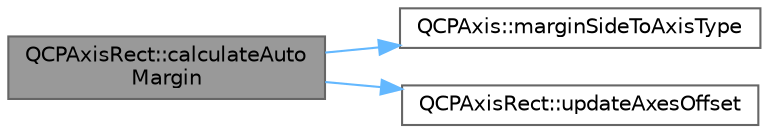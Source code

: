 digraph "QCPAxisRect::calculateAutoMargin"
{
 // LATEX_PDF_SIZE
  bgcolor="transparent";
  edge [fontname=Helvetica,fontsize=10,labelfontname=Helvetica,labelfontsize=10];
  node [fontname=Helvetica,fontsize=10,shape=box,height=0.2,width=0.4];
  rankdir="LR";
  Node1 [label="QCPAxisRect::calculateAuto\lMargin",height=0.2,width=0.4,color="gray40", fillcolor="grey60", style="filled", fontcolor="black",tooltip=" "];
  Node1 -> Node2 [color="steelblue1",style="solid"];
  Node2 [label="QCPAxis::marginSideToAxisType",height=0.2,width=0.4,color="grey40", fillcolor="white", style="filled",URL="$class_q_c_p_axis.html#ac0a6b77bd52bec6c81cd62d167cfeba6",tooltip=" "];
  Node1 -> Node3 [color="steelblue1",style="solid"];
  Node3 [label="QCPAxisRect::updateAxesOffset",height=0.2,width=0.4,color="grey40", fillcolor="white", style="filled",URL="$class_q_c_p_axis_rect.html#a6024ccdc74f5dc0e8a0fe482e5b28a20",tooltip=" "];
}
